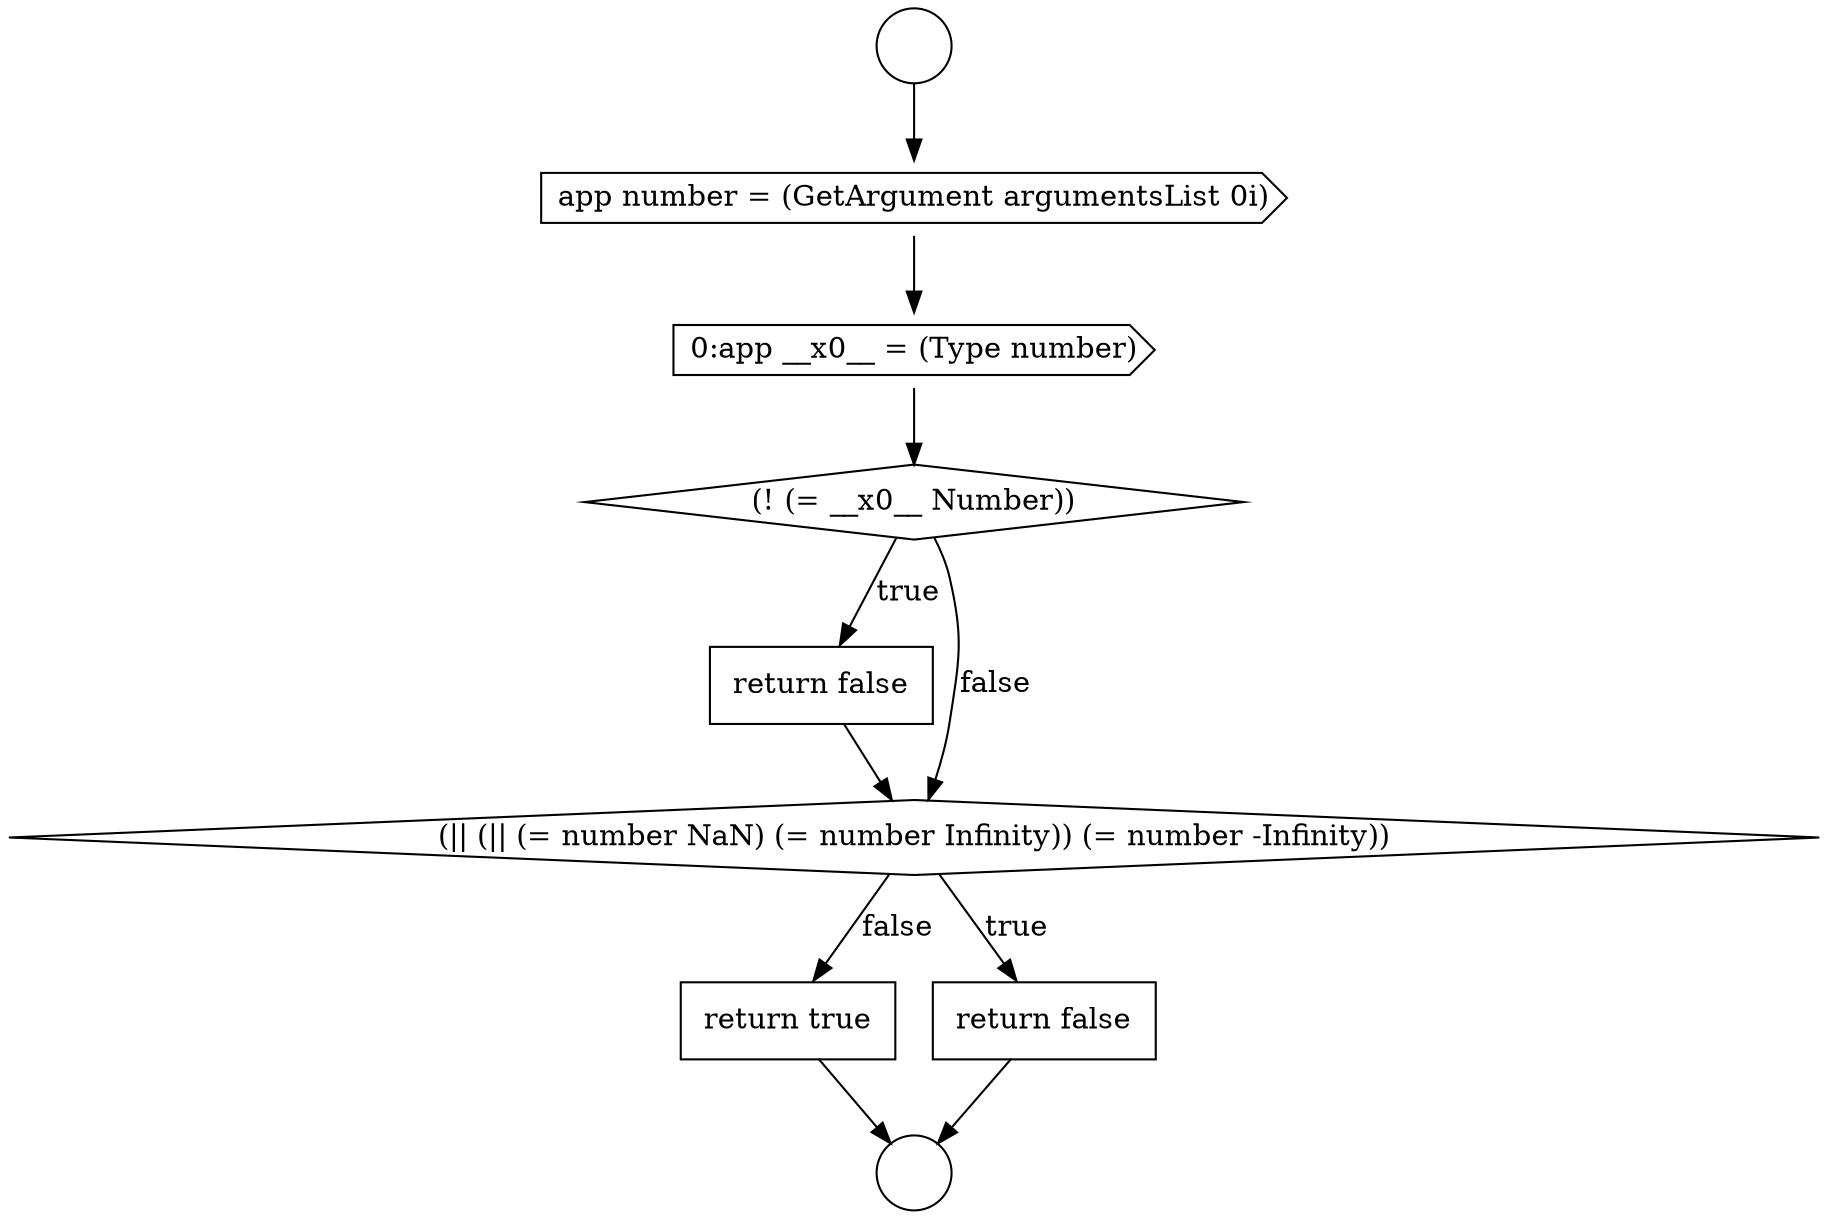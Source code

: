 digraph {
  node11235 [shape=none, margin=0, label=<<font color="black">
    <table border="0" cellborder="1" cellspacing="0" cellpadding="10">
      <tr><td align="left">return true</td></tr>
    </table>
  </font>> color="black" fillcolor="white" style=filled]
  node11228 [shape=circle label=" " color="black" fillcolor="white" style=filled]
  node11232 [shape=none, margin=0, label=<<font color="black">
    <table border="0" cellborder="1" cellspacing="0" cellpadding="10">
      <tr><td align="left">return false</td></tr>
    </table>
  </font>> color="black" fillcolor="white" style=filled]
  node11234 [shape=none, margin=0, label=<<font color="black">
    <table border="0" cellborder="1" cellspacing="0" cellpadding="10">
      <tr><td align="left">return false</td></tr>
    </table>
  </font>> color="black" fillcolor="white" style=filled]
  node11229 [shape=cds, label=<<font color="black">app number = (GetArgument argumentsList 0i)</font>> color="black" fillcolor="white" style=filled]
  node11233 [shape=diamond, label=<<font color="black">(|| (|| (= number NaN) (= number Infinity)) (= number -Infinity))</font>> color="black" fillcolor="white" style=filled]
  node11230 [shape=cds, label=<<font color="black">0:app __x0__ = (Type number)</font>> color="black" fillcolor="white" style=filled]
  node11227 [shape=circle label=" " color="black" fillcolor="white" style=filled]
  node11231 [shape=diamond, label=<<font color="black">(! (= __x0__ Number))</font>> color="black" fillcolor="white" style=filled]
  node11232 -> node11233 [ color="black"]
  node11234 -> node11228 [ color="black"]
  node11235 -> node11228 [ color="black"]
  node11229 -> node11230 [ color="black"]
  node11233 -> node11234 [label=<<font color="black">true</font>> color="black"]
  node11233 -> node11235 [label=<<font color="black">false</font>> color="black"]
  node11231 -> node11232 [label=<<font color="black">true</font>> color="black"]
  node11231 -> node11233 [label=<<font color="black">false</font>> color="black"]
  node11230 -> node11231 [ color="black"]
  node11227 -> node11229 [ color="black"]
}
